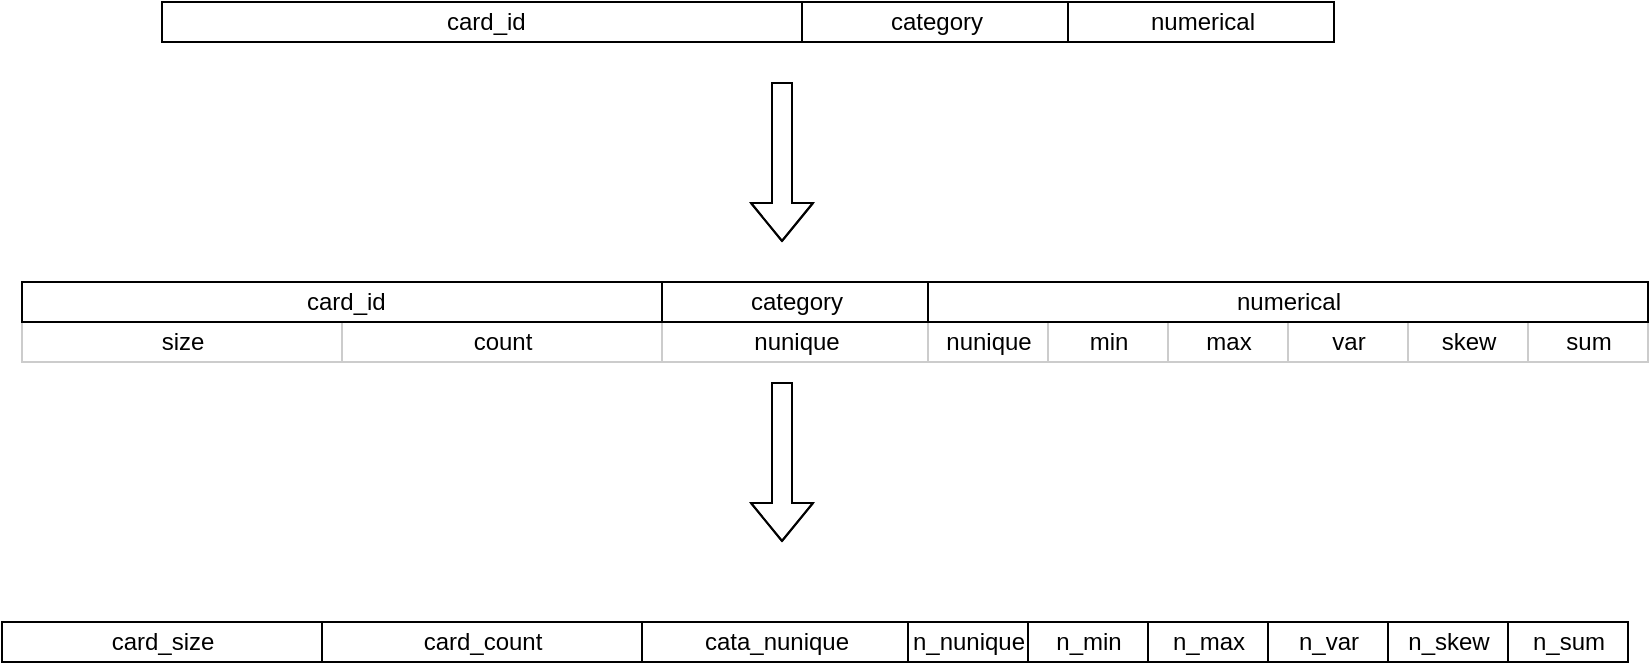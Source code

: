 <mxfile version="16.5.4" type="github">
  <diagram name="Page-1" id="fc2ac565-0d4e-3f0d-88b0-a54af1634ed7">
    <mxGraphModel dx="1198" dy="649" grid="1" gridSize="10" guides="1" tooltips="1" connect="0" arrows="1" fold="1" page="1" pageScale="1.5" pageWidth="1169" pageHeight="827" background="none" math="0" shadow="0">
      <root>
        <mxCell id="0" style=";html=1;" />
        <mxCell id="1" style=";html=1;" parent="0" />
        <mxCell id="1QujzcOoGymnb1EIAtuT-139" value="size" style="strokeWidth=1;fontStyle=0;html=1;strokeColor=#CCCCCC;" vertex="1" parent="1">
          <mxGeometry x="140" y="290" width="160" height="20" as="geometry" />
        </mxCell>
        <mxCell id="1QujzcOoGymnb1EIAtuT-140" value="count" style="strokeWidth=1;fontStyle=0;html=1;strokeColor=#CCCCCC;" vertex="1" parent="1">
          <mxGeometry x="300" y="290" width="160" height="20" as="geometry" />
        </mxCell>
        <mxCell id="1QujzcOoGymnb1EIAtuT-143" value="max" style="align=center;strokeColor=#CCCCCC;html=1;" vertex="1" parent="1">
          <mxGeometry x="713" y="290" width="60" height="20" as="geometry" />
        </mxCell>
        <mxCell id="1QujzcOoGymnb1EIAtuT-144" value="var" style="align=center;strokeColor=#CCCCCC;html=1;" vertex="1" parent="1">
          <mxGeometry x="773" y="290" width="60" height="20" as="geometry" />
        </mxCell>
        <mxCell id="1QujzcOoGymnb1EIAtuT-145" value="skew" style="align=center;strokeColor=#CCCCCC;html=1;" vertex="1" parent="1">
          <mxGeometry x="833" y="290" width="60" height="20" as="geometry" />
        </mxCell>
        <mxCell id="1QujzcOoGymnb1EIAtuT-146" value="sum" style="align=center;strokeColor=#CCCCCC;html=1;" vertex="1" parent="1">
          <mxGeometry x="893" y="290" width="60" height="20" as="geometry" />
        </mxCell>
        <mxCell id="2" value="&amp;nbsp;card_id" style="strokeWidth=1;fontStyle=0;html=1;" parent="1" vertex="1">
          <mxGeometry x="210" y="130" width="320" height="20" as="geometry" />
        </mxCell>
        <mxCell id="4" value="category" style="strokeWidth=1;fontStyle=0;html=1;" parent="1" vertex="1">
          <mxGeometry x="530" y="130" width="133" height="20" as="geometry" />
        </mxCell>
        <mxCell id="1QujzcOoGymnb1EIAtuT-106" value="numerical" style="strokeWidth=1;fontStyle=0;html=1;" vertex="1" parent="1">
          <mxGeometry x="663" y="130" width="133" height="20" as="geometry" />
        </mxCell>
        <mxCell id="1QujzcOoGymnb1EIAtuT-116" value="&amp;nbsp;card_id" style="strokeWidth=1;fontStyle=0;html=1;" vertex="1" parent="1">
          <mxGeometry x="140" y="270" width="320" height="20" as="geometry" />
        </mxCell>
        <mxCell id="1QujzcOoGymnb1EIAtuT-119" value="nunique" style="align=center;strokeColor=#CCCCCC;html=1;" vertex="1" parent="1">
          <mxGeometry x="460" y="290" width="133" height="20" as="geometry" />
        </mxCell>
        <mxCell id="1QujzcOoGymnb1EIAtuT-120" value="category" style="strokeWidth=1;fontStyle=0;html=1;" vertex="1" parent="1">
          <mxGeometry x="460" y="270" width="133" height="20" as="geometry" />
        </mxCell>
        <mxCell id="1QujzcOoGymnb1EIAtuT-133" value="nunique" style="align=center;strokeColor=#CCCCCC;html=1;" vertex="1" parent="1">
          <mxGeometry x="593" y="290" width="60" height="20" as="geometry" />
        </mxCell>
        <mxCell id="1QujzcOoGymnb1EIAtuT-142" value="min" style="align=center;strokeColor=#CCCCCC;html=1;" vertex="1" parent="1">
          <mxGeometry x="653" y="290" width="60" height="20" as="geometry" />
        </mxCell>
        <mxCell id="1QujzcOoGymnb1EIAtuT-134" value="numerical" style="strokeWidth=1;fontStyle=0;html=1;" vertex="1" parent="1">
          <mxGeometry x="593" y="270" width="360" height="20" as="geometry" />
        </mxCell>
        <mxCell id="1QujzcOoGymnb1EIAtuT-148" value="" style="shape=flexArrow;endArrow=classic;html=1;rounded=0;" edge="1" parent="1">
          <mxGeometry width="50" height="50" relative="1" as="geometry">
            <mxPoint x="520" y="170" as="sourcePoint" />
            <mxPoint x="520" y="250" as="targetPoint" />
            <Array as="points">
              <mxPoint x="520" y="190" />
            </Array>
          </mxGeometry>
        </mxCell>
        <mxCell id="1QujzcOoGymnb1EIAtuT-149" value="" style="shape=flexArrow;endArrow=classic;html=1;rounded=0;" edge="1" parent="1">
          <mxGeometry width="50" height="50" relative="1" as="geometry">
            <mxPoint x="520" y="320" as="sourcePoint" />
            <mxPoint x="520" y="400" as="targetPoint" />
            <Array as="points">
              <mxPoint x="520" y="340" />
            </Array>
          </mxGeometry>
        </mxCell>
        <mxCell id="1QujzcOoGymnb1EIAtuT-150" value="card_size" style="strokeWidth=1;fontStyle=0;html=1;strokeColor=#000000;" vertex="1" parent="1">
          <mxGeometry x="130" y="440" width="160" height="20" as="geometry" />
        </mxCell>
        <mxCell id="1QujzcOoGymnb1EIAtuT-151" value="card_count" style="strokeWidth=1;fontStyle=0;html=1;strokeColor=#000000;" vertex="1" parent="1">
          <mxGeometry x="290" y="440" width="160" height="20" as="geometry" />
        </mxCell>
        <mxCell id="1QujzcOoGymnb1EIAtuT-152" value="n_max" style="align=center;strokeColor=#000000;html=1;" vertex="1" parent="1">
          <mxGeometry x="703" y="440" width="60" height="20" as="geometry" />
        </mxCell>
        <mxCell id="1QujzcOoGymnb1EIAtuT-153" value="n_var" style="align=center;strokeColor=#000000;html=1;" vertex="1" parent="1">
          <mxGeometry x="763" y="440" width="60" height="20" as="geometry" />
        </mxCell>
        <mxCell id="1QujzcOoGymnb1EIAtuT-154" value="n_skew" style="align=center;strokeColor=#000000;html=1;" vertex="1" parent="1">
          <mxGeometry x="823" y="440" width="60" height="20" as="geometry" />
        </mxCell>
        <mxCell id="1QujzcOoGymnb1EIAtuT-155" value="n_sum" style="align=center;strokeColor=#000000;html=1;" vertex="1" parent="1">
          <mxGeometry x="883" y="440" width="60" height="20" as="geometry" />
        </mxCell>
        <mxCell id="1QujzcOoGymnb1EIAtuT-157" value="cata_nunique" style="align=center;strokeColor=#000000;html=1;" vertex="1" parent="1">
          <mxGeometry x="450" y="440" width="133" height="20" as="geometry" />
        </mxCell>
        <mxCell id="1QujzcOoGymnb1EIAtuT-159" value="n_nunique" style="align=center;strokeColor=#000000;html=1;" vertex="1" parent="1">
          <mxGeometry x="583" y="440" width="60" height="20" as="geometry" />
        </mxCell>
        <mxCell id="1QujzcOoGymnb1EIAtuT-160" value="n_min" style="align=center;strokeColor=#000000;html=1;" vertex="1" parent="1">
          <mxGeometry x="643" y="440" width="60" height="20" as="geometry" />
        </mxCell>
      </root>
    </mxGraphModel>
  </diagram>
</mxfile>
